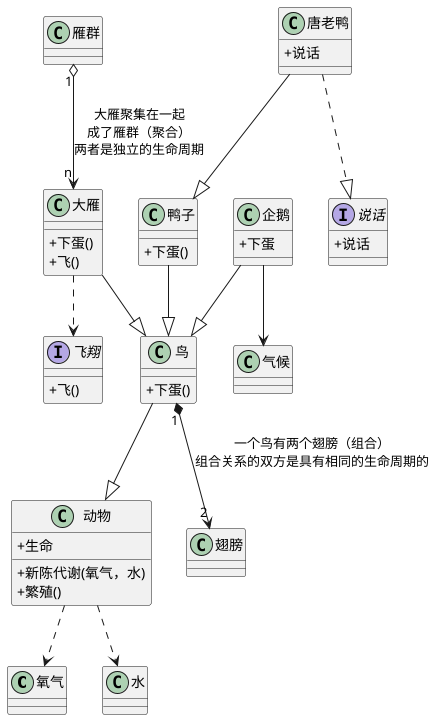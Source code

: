 @startuml
skinparam classAttributeIconSize 0

class 氧气{
}

class 动物{
    +生命
    +新陈代谢(氧气，水)
    +繁殖()
}

class 水{

}

interface 飞翔 {
    +飞()
}

class 鸟{
    +下蛋()
}

class 翅膀{

}

class 雁群{

}

class 唐老鸭{
    +说话
}

interface 说话{
    +说话
}

class 气候 {

}

together {
    class 大雁{
        +下蛋()
        +飞()
    }

    class 鸭子{
        +下蛋()
    }

    class 企鹅{
        +下蛋
    }
}

动物 ..> 氧气
动物 ..> 水
鸟  --|> 动物
鸟 "1" *--> "2" 翅膀 :一个鸟有两个翅膀（组合）\n组合关系的双方是具有相同的生命周期的
大雁 --|> 鸟
鸭子 --|> 鸟
企鹅 --|> 鸟
大雁 ..> 飞翔
雁群 "1" o--> "n" 大雁 : 大雁聚集在一起\n成了雁群（聚合）\n两者是独立的生命周期
唐老鸭 --|> 鸭子
唐老鸭 ..|> 说话
企鹅 --> 气候
@enduml